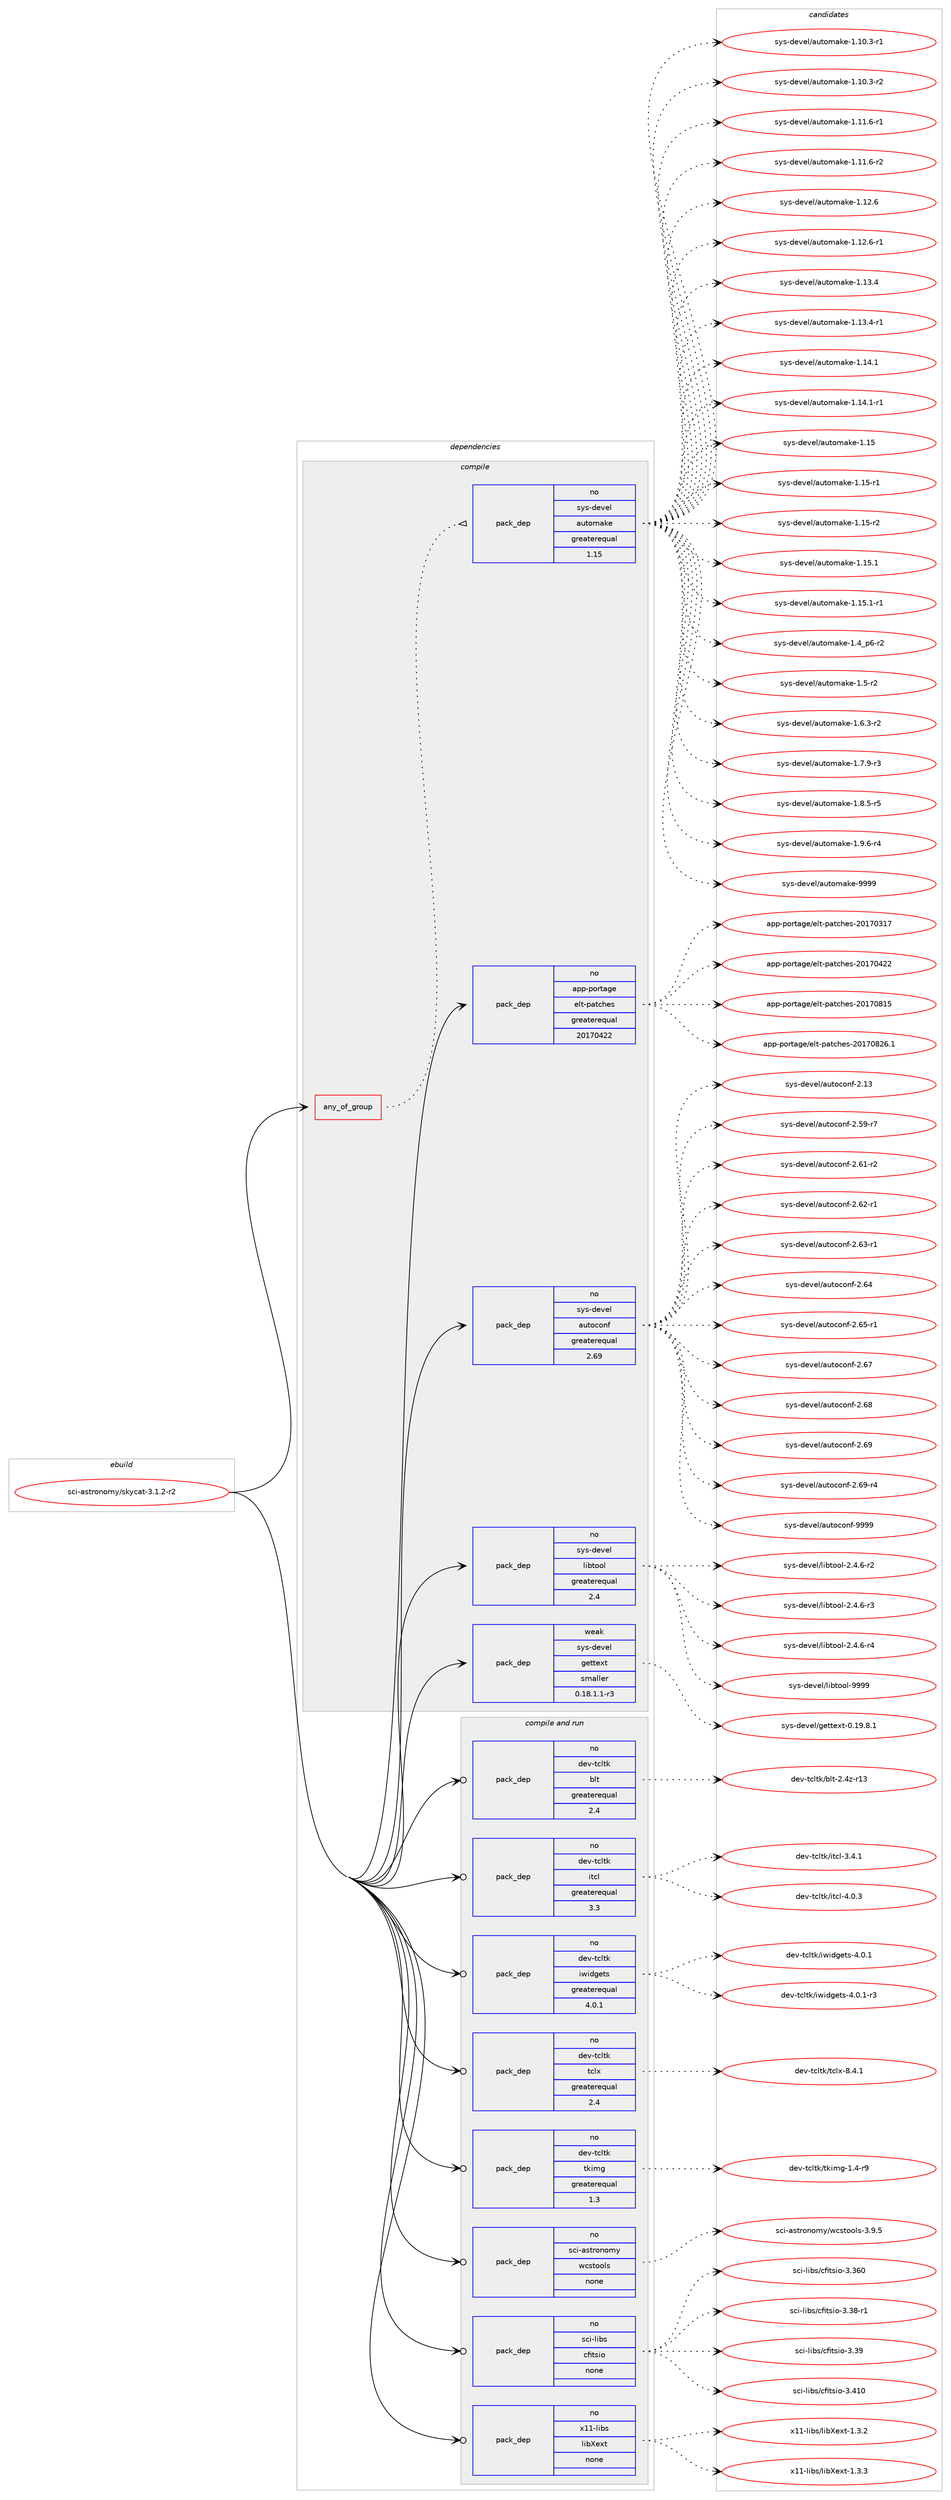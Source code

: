 digraph prolog {

# *************
# Graph options
# *************

newrank=true;
concentrate=true;
compound=true;
graph [rankdir=LR,fontname=Helvetica,fontsize=10,ranksep=1.5];#, ranksep=2.5, nodesep=0.2];
edge  [arrowhead=vee];
node  [fontname=Helvetica,fontsize=10];

# **********
# The ebuild
# **********

subgraph cluster_leftcol {
color=gray;
rank=same;
label=<<i>ebuild</i>>;
id [label="sci-astronomy/skycat-3.1.2-r2", color=red, width=4, href="../sci-astronomy/skycat-3.1.2-r2.svg"];
}

# ****************
# The dependencies
# ****************

subgraph cluster_midcol {
color=gray;
label=<<i>dependencies</i>>;
subgraph cluster_compile {
fillcolor="#eeeeee";
style=filled;
label=<<i>compile</i>>;
subgraph any7429 {
dependency443825 [label=<<TABLE BORDER="0" CELLBORDER="1" CELLSPACING="0" CELLPADDING="4"><TR><TD CELLPADDING="10">any_of_group</TD></TR></TABLE>>, shape=none, color=red];subgraph pack326982 {
dependency443826 [label=<<TABLE BORDER="0" CELLBORDER="1" CELLSPACING="0" CELLPADDING="4" WIDTH="220"><TR><TD ROWSPAN="6" CELLPADDING="30">pack_dep</TD></TR><TR><TD WIDTH="110">no</TD></TR><TR><TD>sys-devel</TD></TR><TR><TD>automake</TD></TR><TR><TD>greaterequal</TD></TR><TR><TD>1.15</TD></TR></TABLE>>, shape=none, color=blue];
}
dependency443825:e -> dependency443826:w [weight=20,style="dotted",arrowhead="oinv"];
}
id:e -> dependency443825:w [weight=20,style="solid",arrowhead="vee"];
subgraph pack326983 {
dependency443827 [label=<<TABLE BORDER="0" CELLBORDER="1" CELLSPACING="0" CELLPADDING="4" WIDTH="220"><TR><TD ROWSPAN="6" CELLPADDING="30">pack_dep</TD></TR><TR><TD WIDTH="110">no</TD></TR><TR><TD>app-portage</TD></TR><TR><TD>elt-patches</TD></TR><TR><TD>greaterequal</TD></TR><TR><TD>20170422</TD></TR></TABLE>>, shape=none, color=blue];
}
id:e -> dependency443827:w [weight=20,style="solid",arrowhead="vee"];
subgraph pack326984 {
dependency443828 [label=<<TABLE BORDER="0" CELLBORDER="1" CELLSPACING="0" CELLPADDING="4" WIDTH="220"><TR><TD ROWSPAN="6" CELLPADDING="30">pack_dep</TD></TR><TR><TD WIDTH="110">no</TD></TR><TR><TD>sys-devel</TD></TR><TR><TD>autoconf</TD></TR><TR><TD>greaterequal</TD></TR><TR><TD>2.69</TD></TR></TABLE>>, shape=none, color=blue];
}
id:e -> dependency443828:w [weight=20,style="solid",arrowhead="vee"];
subgraph pack326985 {
dependency443829 [label=<<TABLE BORDER="0" CELLBORDER="1" CELLSPACING="0" CELLPADDING="4" WIDTH="220"><TR><TD ROWSPAN="6" CELLPADDING="30">pack_dep</TD></TR><TR><TD WIDTH="110">no</TD></TR><TR><TD>sys-devel</TD></TR><TR><TD>libtool</TD></TR><TR><TD>greaterequal</TD></TR><TR><TD>2.4</TD></TR></TABLE>>, shape=none, color=blue];
}
id:e -> dependency443829:w [weight=20,style="solid",arrowhead="vee"];
subgraph pack326986 {
dependency443830 [label=<<TABLE BORDER="0" CELLBORDER="1" CELLSPACING="0" CELLPADDING="4" WIDTH="220"><TR><TD ROWSPAN="6" CELLPADDING="30">pack_dep</TD></TR><TR><TD WIDTH="110">weak</TD></TR><TR><TD>sys-devel</TD></TR><TR><TD>gettext</TD></TR><TR><TD>smaller</TD></TR><TR><TD>0.18.1.1-r3</TD></TR></TABLE>>, shape=none, color=blue];
}
id:e -> dependency443830:w [weight=20,style="solid",arrowhead="vee"];
}
subgraph cluster_compileandrun {
fillcolor="#eeeeee";
style=filled;
label=<<i>compile and run</i>>;
subgraph pack326987 {
dependency443831 [label=<<TABLE BORDER="0" CELLBORDER="1" CELLSPACING="0" CELLPADDING="4" WIDTH="220"><TR><TD ROWSPAN="6" CELLPADDING="30">pack_dep</TD></TR><TR><TD WIDTH="110">no</TD></TR><TR><TD>dev-tcltk</TD></TR><TR><TD>blt</TD></TR><TR><TD>greaterequal</TD></TR><TR><TD>2.4</TD></TR></TABLE>>, shape=none, color=blue];
}
id:e -> dependency443831:w [weight=20,style="solid",arrowhead="odotvee"];
subgraph pack326988 {
dependency443832 [label=<<TABLE BORDER="0" CELLBORDER="1" CELLSPACING="0" CELLPADDING="4" WIDTH="220"><TR><TD ROWSPAN="6" CELLPADDING="30">pack_dep</TD></TR><TR><TD WIDTH="110">no</TD></TR><TR><TD>dev-tcltk</TD></TR><TR><TD>itcl</TD></TR><TR><TD>greaterequal</TD></TR><TR><TD>3.3</TD></TR></TABLE>>, shape=none, color=blue];
}
id:e -> dependency443832:w [weight=20,style="solid",arrowhead="odotvee"];
subgraph pack326989 {
dependency443833 [label=<<TABLE BORDER="0" CELLBORDER="1" CELLSPACING="0" CELLPADDING="4" WIDTH="220"><TR><TD ROWSPAN="6" CELLPADDING="30">pack_dep</TD></TR><TR><TD WIDTH="110">no</TD></TR><TR><TD>dev-tcltk</TD></TR><TR><TD>iwidgets</TD></TR><TR><TD>greaterequal</TD></TR><TR><TD>4.0.1</TD></TR></TABLE>>, shape=none, color=blue];
}
id:e -> dependency443833:w [weight=20,style="solid",arrowhead="odotvee"];
subgraph pack326990 {
dependency443834 [label=<<TABLE BORDER="0" CELLBORDER="1" CELLSPACING="0" CELLPADDING="4" WIDTH="220"><TR><TD ROWSPAN="6" CELLPADDING="30">pack_dep</TD></TR><TR><TD WIDTH="110">no</TD></TR><TR><TD>dev-tcltk</TD></TR><TR><TD>tclx</TD></TR><TR><TD>greaterequal</TD></TR><TR><TD>2.4</TD></TR></TABLE>>, shape=none, color=blue];
}
id:e -> dependency443834:w [weight=20,style="solid",arrowhead="odotvee"];
subgraph pack326991 {
dependency443835 [label=<<TABLE BORDER="0" CELLBORDER="1" CELLSPACING="0" CELLPADDING="4" WIDTH="220"><TR><TD ROWSPAN="6" CELLPADDING="30">pack_dep</TD></TR><TR><TD WIDTH="110">no</TD></TR><TR><TD>dev-tcltk</TD></TR><TR><TD>tkimg</TD></TR><TR><TD>greaterequal</TD></TR><TR><TD>1.3</TD></TR></TABLE>>, shape=none, color=blue];
}
id:e -> dependency443835:w [weight=20,style="solid",arrowhead="odotvee"];
subgraph pack326992 {
dependency443836 [label=<<TABLE BORDER="0" CELLBORDER="1" CELLSPACING="0" CELLPADDING="4" WIDTH="220"><TR><TD ROWSPAN="6" CELLPADDING="30">pack_dep</TD></TR><TR><TD WIDTH="110">no</TD></TR><TR><TD>sci-astronomy</TD></TR><TR><TD>wcstools</TD></TR><TR><TD>none</TD></TR><TR><TD></TD></TR></TABLE>>, shape=none, color=blue];
}
id:e -> dependency443836:w [weight=20,style="solid",arrowhead="odotvee"];
subgraph pack326993 {
dependency443837 [label=<<TABLE BORDER="0" CELLBORDER="1" CELLSPACING="0" CELLPADDING="4" WIDTH="220"><TR><TD ROWSPAN="6" CELLPADDING="30">pack_dep</TD></TR><TR><TD WIDTH="110">no</TD></TR><TR><TD>sci-libs</TD></TR><TR><TD>cfitsio</TD></TR><TR><TD>none</TD></TR><TR><TD></TD></TR></TABLE>>, shape=none, color=blue];
}
id:e -> dependency443837:w [weight=20,style="solid",arrowhead="odotvee"];
subgraph pack326994 {
dependency443838 [label=<<TABLE BORDER="0" CELLBORDER="1" CELLSPACING="0" CELLPADDING="4" WIDTH="220"><TR><TD ROWSPAN="6" CELLPADDING="30">pack_dep</TD></TR><TR><TD WIDTH="110">no</TD></TR><TR><TD>x11-libs</TD></TR><TR><TD>libXext</TD></TR><TR><TD>none</TD></TR><TR><TD></TD></TR></TABLE>>, shape=none, color=blue];
}
id:e -> dependency443838:w [weight=20,style="solid",arrowhead="odotvee"];
}
subgraph cluster_run {
fillcolor="#eeeeee";
style=filled;
label=<<i>run</i>>;
}
}

# **************
# The candidates
# **************

subgraph cluster_choices {
rank=same;
color=gray;
label=<<i>candidates</i>>;

subgraph choice326982 {
color=black;
nodesep=1;
choice11512111545100101118101108479711711611110997107101454946494846514511449 [label="sys-devel/automake-1.10.3-r1", color=red, width=4,href="../sys-devel/automake-1.10.3-r1.svg"];
choice11512111545100101118101108479711711611110997107101454946494846514511450 [label="sys-devel/automake-1.10.3-r2", color=red, width=4,href="../sys-devel/automake-1.10.3-r2.svg"];
choice11512111545100101118101108479711711611110997107101454946494946544511449 [label="sys-devel/automake-1.11.6-r1", color=red, width=4,href="../sys-devel/automake-1.11.6-r1.svg"];
choice11512111545100101118101108479711711611110997107101454946494946544511450 [label="sys-devel/automake-1.11.6-r2", color=red, width=4,href="../sys-devel/automake-1.11.6-r2.svg"];
choice1151211154510010111810110847971171161111099710710145494649504654 [label="sys-devel/automake-1.12.6", color=red, width=4,href="../sys-devel/automake-1.12.6.svg"];
choice11512111545100101118101108479711711611110997107101454946495046544511449 [label="sys-devel/automake-1.12.6-r1", color=red, width=4,href="../sys-devel/automake-1.12.6-r1.svg"];
choice1151211154510010111810110847971171161111099710710145494649514652 [label="sys-devel/automake-1.13.4", color=red, width=4,href="../sys-devel/automake-1.13.4.svg"];
choice11512111545100101118101108479711711611110997107101454946495146524511449 [label="sys-devel/automake-1.13.4-r1", color=red, width=4,href="../sys-devel/automake-1.13.4-r1.svg"];
choice1151211154510010111810110847971171161111099710710145494649524649 [label="sys-devel/automake-1.14.1", color=red, width=4,href="../sys-devel/automake-1.14.1.svg"];
choice11512111545100101118101108479711711611110997107101454946495246494511449 [label="sys-devel/automake-1.14.1-r1", color=red, width=4,href="../sys-devel/automake-1.14.1-r1.svg"];
choice115121115451001011181011084797117116111109971071014549464953 [label="sys-devel/automake-1.15", color=red, width=4,href="../sys-devel/automake-1.15.svg"];
choice1151211154510010111810110847971171161111099710710145494649534511449 [label="sys-devel/automake-1.15-r1", color=red, width=4,href="../sys-devel/automake-1.15-r1.svg"];
choice1151211154510010111810110847971171161111099710710145494649534511450 [label="sys-devel/automake-1.15-r2", color=red, width=4,href="../sys-devel/automake-1.15-r2.svg"];
choice1151211154510010111810110847971171161111099710710145494649534649 [label="sys-devel/automake-1.15.1", color=red, width=4,href="../sys-devel/automake-1.15.1.svg"];
choice11512111545100101118101108479711711611110997107101454946495346494511449 [label="sys-devel/automake-1.15.1-r1", color=red, width=4,href="../sys-devel/automake-1.15.1-r1.svg"];
choice115121115451001011181011084797117116111109971071014549465295112544511450 [label="sys-devel/automake-1.4_p6-r2", color=red, width=4,href="../sys-devel/automake-1.4_p6-r2.svg"];
choice11512111545100101118101108479711711611110997107101454946534511450 [label="sys-devel/automake-1.5-r2", color=red, width=4,href="../sys-devel/automake-1.5-r2.svg"];
choice115121115451001011181011084797117116111109971071014549465446514511450 [label="sys-devel/automake-1.6.3-r2", color=red, width=4,href="../sys-devel/automake-1.6.3-r2.svg"];
choice115121115451001011181011084797117116111109971071014549465546574511451 [label="sys-devel/automake-1.7.9-r3", color=red, width=4,href="../sys-devel/automake-1.7.9-r3.svg"];
choice115121115451001011181011084797117116111109971071014549465646534511453 [label="sys-devel/automake-1.8.5-r5", color=red, width=4,href="../sys-devel/automake-1.8.5-r5.svg"];
choice115121115451001011181011084797117116111109971071014549465746544511452 [label="sys-devel/automake-1.9.6-r4", color=red, width=4,href="../sys-devel/automake-1.9.6-r4.svg"];
choice115121115451001011181011084797117116111109971071014557575757 [label="sys-devel/automake-9999", color=red, width=4,href="../sys-devel/automake-9999.svg"];
dependency443826:e -> choice11512111545100101118101108479711711611110997107101454946494846514511449:w [style=dotted,weight="100"];
dependency443826:e -> choice11512111545100101118101108479711711611110997107101454946494846514511450:w [style=dotted,weight="100"];
dependency443826:e -> choice11512111545100101118101108479711711611110997107101454946494946544511449:w [style=dotted,weight="100"];
dependency443826:e -> choice11512111545100101118101108479711711611110997107101454946494946544511450:w [style=dotted,weight="100"];
dependency443826:e -> choice1151211154510010111810110847971171161111099710710145494649504654:w [style=dotted,weight="100"];
dependency443826:e -> choice11512111545100101118101108479711711611110997107101454946495046544511449:w [style=dotted,weight="100"];
dependency443826:e -> choice1151211154510010111810110847971171161111099710710145494649514652:w [style=dotted,weight="100"];
dependency443826:e -> choice11512111545100101118101108479711711611110997107101454946495146524511449:w [style=dotted,weight="100"];
dependency443826:e -> choice1151211154510010111810110847971171161111099710710145494649524649:w [style=dotted,weight="100"];
dependency443826:e -> choice11512111545100101118101108479711711611110997107101454946495246494511449:w [style=dotted,weight="100"];
dependency443826:e -> choice115121115451001011181011084797117116111109971071014549464953:w [style=dotted,weight="100"];
dependency443826:e -> choice1151211154510010111810110847971171161111099710710145494649534511449:w [style=dotted,weight="100"];
dependency443826:e -> choice1151211154510010111810110847971171161111099710710145494649534511450:w [style=dotted,weight="100"];
dependency443826:e -> choice1151211154510010111810110847971171161111099710710145494649534649:w [style=dotted,weight="100"];
dependency443826:e -> choice11512111545100101118101108479711711611110997107101454946495346494511449:w [style=dotted,weight="100"];
dependency443826:e -> choice115121115451001011181011084797117116111109971071014549465295112544511450:w [style=dotted,weight="100"];
dependency443826:e -> choice11512111545100101118101108479711711611110997107101454946534511450:w [style=dotted,weight="100"];
dependency443826:e -> choice115121115451001011181011084797117116111109971071014549465446514511450:w [style=dotted,weight="100"];
dependency443826:e -> choice115121115451001011181011084797117116111109971071014549465546574511451:w [style=dotted,weight="100"];
dependency443826:e -> choice115121115451001011181011084797117116111109971071014549465646534511453:w [style=dotted,weight="100"];
dependency443826:e -> choice115121115451001011181011084797117116111109971071014549465746544511452:w [style=dotted,weight="100"];
dependency443826:e -> choice115121115451001011181011084797117116111109971071014557575757:w [style=dotted,weight="100"];
}
subgraph choice326983 {
color=black;
nodesep=1;
choice97112112451121111141169710310147101108116451129711699104101115455048495548514955 [label="app-portage/elt-patches-20170317", color=red, width=4,href="../app-portage/elt-patches-20170317.svg"];
choice97112112451121111141169710310147101108116451129711699104101115455048495548525050 [label="app-portage/elt-patches-20170422", color=red, width=4,href="../app-portage/elt-patches-20170422.svg"];
choice97112112451121111141169710310147101108116451129711699104101115455048495548564953 [label="app-portage/elt-patches-20170815", color=red, width=4,href="../app-portage/elt-patches-20170815.svg"];
choice971121124511211111411697103101471011081164511297116991041011154550484955485650544649 [label="app-portage/elt-patches-20170826.1", color=red, width=4,href="../app-portage/elt-patches-20170826.1.svg"];
dependency443827:e -> choice97112112451121111141169710310147101108116451129711699104101115455048495548514955:w [style=dotted,weight="100"];
dependency443827:e -> choice97112112451121111141169710310147101108116451129711699104101115455048495548525050:w [style=dotted,weight="100"];
dependency443827:e -> choice97112112451121111141169710310147101108116451129711699104101115455048495548564953:w [style=dotted,weight="100"];
dependency443827:e -> choice971121124511211111411697103101471011081164511297116991041011154550484955485650544649:w [style=dotted,weight="100"];
}
subgraph choice326984 {
color=black;
nodesep=1;
choice115121115451001011181011084797117116111991111101024550464951 [label="sys-devel/autoconf-2.13", color=red, width=4,href="../sys-devel/autoconf-2.13.svg"];
choice1151211154510010111810110847971171161119911111010245504653574511455 [label="sys-devel/autoconf-2.59-r7", color=red, width=4,href="../sys-devel/autoconf-2.59-r7.svg"];
choice1151211154510010111810110847971171161119911111010245504654494511450 [label="sys-devel/autoconf-2.61-r2", color=red, width=4,href="../sys-devel/autoconf-2.61-r2.svg"];
choice1151211154510010111810110847971171161119911111010245504654504511449 [label="sys-devel/autoconf-2.62-r1", color=red, width=4,href="../sys-devel/autoconf-2.62-r1.svg"];
choice1151211154510010111810110847971171161119911111010245504654514511449 [label="sys-devel/autoconf-2.63-r1", color=red, width=4,href="../sys-devel/autoconf-2.63-r1.svg"];
choice115121115451001011181011084797117116111991111101024550465452 [label="sys-devel/autoconf-2.64", color=red, width=4,href="../sys-devel/autoconf-2.64.svg"];
choice1151211154510010111810110847971171161119911111010245504654534511449 [label="sys-devel/autoconf-2.65-r1", color=red, width=4,href="../sys-devel/autoconf-2.65-r1.svg"];
choice115121115451001011181011084797117116111991111101024550465455 [label="sys-devel/autoconf-2.67", color=red, width=4,href="../sys-devel/autoconf-2.67.svg"];
choice115121115451001011181011084797117116111991111101024550465456 [label="sys-devel/autoconf-2.68", color=red, width=4,href="../sys-devel/autoconf-2.68.svg"];
choice115121115451001011181011084797117116111991111101024550465457 [label="sys-devel/autoconf-2.69", color=red, width=4,href="../sys-devel/autoconf-2.69.svg"];
choice1151211154510010111810110847971171161119911111010245504654574511452 [label="sys-devel/autoconf-2.69-r4", color=red, width=4,href="../sys-devel/autoconf-2.69-r4.svg"];
choice115121115451001011181011084797117116111991111101024557575757 [label="sys-devel/autoconf-9999", color=red, width=4,href="../sys-devel/autoconf-9999.svg"];
dependency443828:e -> choice115121115451001011181011084797117116111991111101024550464951:w [style=dotted,weight="100"];
dependency443828:e -> choice1151211154510010111810110847971171161119911111010245504653574511455:w [style=dotted,weight="100"];
dependency443828:e -> choice1151211154510010111810110847971171161119911111010245504654494511450:w [style=dotted,weight="100"];
dependency443828:e -> choice1151211154510010111810110847971171161119911111010245504654504511449:w [style=dotted,weight="100"];
dependency443828:e -> choice1151211154510010111810110847971171161119911111010245504654514511449:w [style=dotted,weight="100"];
dependency443828:e -> choice115121115451001011181011084797117116111991111101024550465452:w [style=dotted,weight="100"];
dependency443828:e -> choice1151211154510010111810110847971171161119911111010245504654534511449:w [style=dotted,weight="100"];
dependency443828:e -> choice115121115451001011181011084797117116111991111101024550465455:w [style=dotted,weight="100"];
dependency443828:e -> choice115121115451001011181011084797117116111991111101024550465456:w [style=dotted,weight="100"];
dependency443828:e -> choice115121115451001011181011084797117116111991111101024550465457:w [style=dotted,weight="100"];
dependency443828:e -> choice1151211154510010111810110847971171161119911111010245504654574511452:w [style=dotted,weight="100"];
dependency443828:e -> choice115121115451001011181011084797117116111991111101024557575757:w [style=dotted,weight="100"];
}
subgraph choice326985 {
color=black;
nodesep=1;
choice1151211154510010111810110847108105981161111111084550465246544511450 [label="sys-devel/libtool-2.4.6-r2", color=red, width=4,href="../sys-devel/libtool-2.4.6-r2.svg"];
choice1151211154510010111810110847108105981161111111084550465246544511451 [label="sys-devel/libtool-2.4.6-r3", color=red, width=4,href="../sys-devel/libtool-2.4.6-r3.svg"];
choice1151211154510010111810110847108105981161111111084550465246544511452 [label="sys-devel/libtool-2.4.6-r4", color=red, width=4,href="../sys-devel/libtool-2.4.6-r4.svg"];
choice1151211154510010111810110847108105981161111111084557575757 [label="sys-devel/libtool-9999", color=red, width=4,href="../sys-devel/libtool-9999.svg"];
dependency443829:e -> choice1151211154510010111810110847108105981161111111084550465246544511450:w [style=dotted,weight="100"];
dependency443829:e -> choice1151211154510010111810110847108105981161111111084550465246544511451:w [style=dotted,weight="100"];
dependency443829:e -> choice1151211154510010111810110847108105981161111111084550465246544511452:w [style=dotted,weight="100"];
dependency443829:e -> choice1151211154510010111810110847108105981161111111084557575757:w [style=dotted,weight="100"];
}
subgraph choice326986 {
color=black;
nodesep=1;
choice1151211154510010111810110847103101116116101120116454846495746564649 [label="sys-devel/gettext-0.19.8.1", color=red, width=4,href="../sys-devel/gettext-0.19.8.1.svg"];
dependency443830:e -> choice1151211154510010111810110847103101116116101120116454846495746564649:w [style=dotted,weight="100"];
}
subgraph choice326987 {
color=black;
nodesep=1;
choice1001011184511699108116107479810811645504652122451144951 [label="dev-tcltk/blt-2.4z-r13", color=red, width=4,href="../dev-tcltk/blt-2.4z-r13.svg"];
dependency443831:e -> choice1001011184511699108116107479810811645504652122451144951:w [style=dotted,weight="100"];
}
subgraph choice326988 {
color=black;
nodesep=1;
choice10010111845116991081161074710511699108455146524649 [label="dev-tcltk/itcl-3.4.1", color=red, width=4,href="../dev-tcltk/itcl-3.4.1.svg"];
choice10010111845116991081161074710511699108455246484651 [label="dev-tcltk/itcl-4.0.3", color=red, width=4,href="../dev-tcltk/itcl-4.0.3.svg"];
dependency443832:e -> choice10010111845116991081161074710511699108455146524649:w [style=dotted,weight="100"];
dependency443832:e -> choice10010111845116991081161074710511699108455246484651:w [style=dotted,weight="100"];
}
subgraph choice326989 {
color=black;
nodesep=1;
choice100101118451169910811610747105119105100103101116115455246484649 [label="dev-tcltk/iwidgets-4.0.1", color=red, width=4,href="../dev-tcltk/iwidgets-4.0.1.svg"];
choice1001011184511699108116107471051191051001031011161154552464846494511451 [label="dev-tcltk/iwidgets-4.0.1-r3", color=red, width=4,href="../dev-tcltk/iwidgets-4.0.1-r3.svg"];
dependency443833:e -> choice100101118451169910811610747105119105100103101116115455246484649:w [style=dotted,weight="100"];
dependency443833:e -> choice1001011184511699108116107471051191051001031011161154552464846494511451:w [style=dotted,weight="100"];
}
subgraph choice326990 {
color=black;
nodesep=1;
choice10010111845116991081161074711699108120455646524649 [label="dev-tcltk/tclx-8.4.1", color=red, width=4,href="../dev-tcltk/tclx-8.4.1.svg"];
dependency443834:e -> choice10010111845116991081161074711699108120455646524649:w [style=dotted,weight="100"];
}
subgraph choice326991 {
color=black;
nodesep=1;
choice100101118451169910811610747116107105109103454946524511457 [label="dev-tcltk/tkimg-1.4-r9", color=red, width=4,href="../dev-tcltk/tkimg-1.4-r9.svg"];
dependency443835:e -> choice100101118451169910811610747116107105109103454946524511457:w [style=dotted,weight="100"];
}
subgraph choice326992 {
color=black;
nodesep=1;
choice1159910545971151161141111101111091214711999115116111111108115455146574653 [label="sci-astronomy/wcstools-3.9.5", color=red, width=4,href="../sci-astronomy/wcstools-3.9.5.svg"];
dependency443836:e -> choice1159910545971151161141111101111091214711999115116111111108115455146574653:w [style=dotted,weight="100"];
}
subgraph choice326993 {
color=black;
nodesep=1;
choice1159910545108105981154799102105116115105111455146515448 [label="sci-libs/cfitsio-3.360", color=red, width=4,href="../sci-libs/cfitsio-3.360.svg"];
choice115991054510810598115479910210511611510511145514651564511449 [label="sci-libs/cfitsio-3.38-r1", color=red, width=4,href="../sci-libs/cfitsio-3.38-r1.svg"];
choice11599105451081059811547991021051161151051114551465157 [label="sci-libs/cfitsio-3.39", color=red, width=4,href="../sci-libs/cfitsio-3.39.svg"];
choice1159910545108105981154799102105116115105111455146524948 [label="sci-libs/cfitsio-3.410", color=red, width=4,href="../sci-libs/cfitsio-3.410.svg"];
dependency443837:e -> choice1159910545108105981154799102105116115105111455146515448:w [style=dotted,weight="100"];
dependency443837:e -> choice115991054510810598115479910210511611510511145514651564511449:w [style=dotted,weight="100"];
dependency443837:e -> choice11599105451081059811547991021051161151051114551465157:w [style=dotted,weight="100"];
dependency443837:e -> choice1159910545108105981154799102105116115105111455146524948:w [style=dotted,weight="100"];
}
subgraph choice326994 {
color=black;
nodesep=1;
choice12049494510810598115471081059888101120116454946514650 [label="x11-libs/libXext-1.3.2", color=red, width=4,href="../x11-libs/libXext-1.3.2.svg"];
choice12049494510810598115471081059888101120116454946514651 [label="x11-libs/libXext-1.3.3", color=red, width=4,href="../x11-libs/libXext-1.3.3.svg"];
dependency443838:e -> choice12049494510810598115471081059888101120116454946514650:w [style=dotted,weight="100"];
dependency443838:e -> choice12049494510810598115471081059888101120116454946514651:w [style=dotted,weight="100"];
}
}

}
